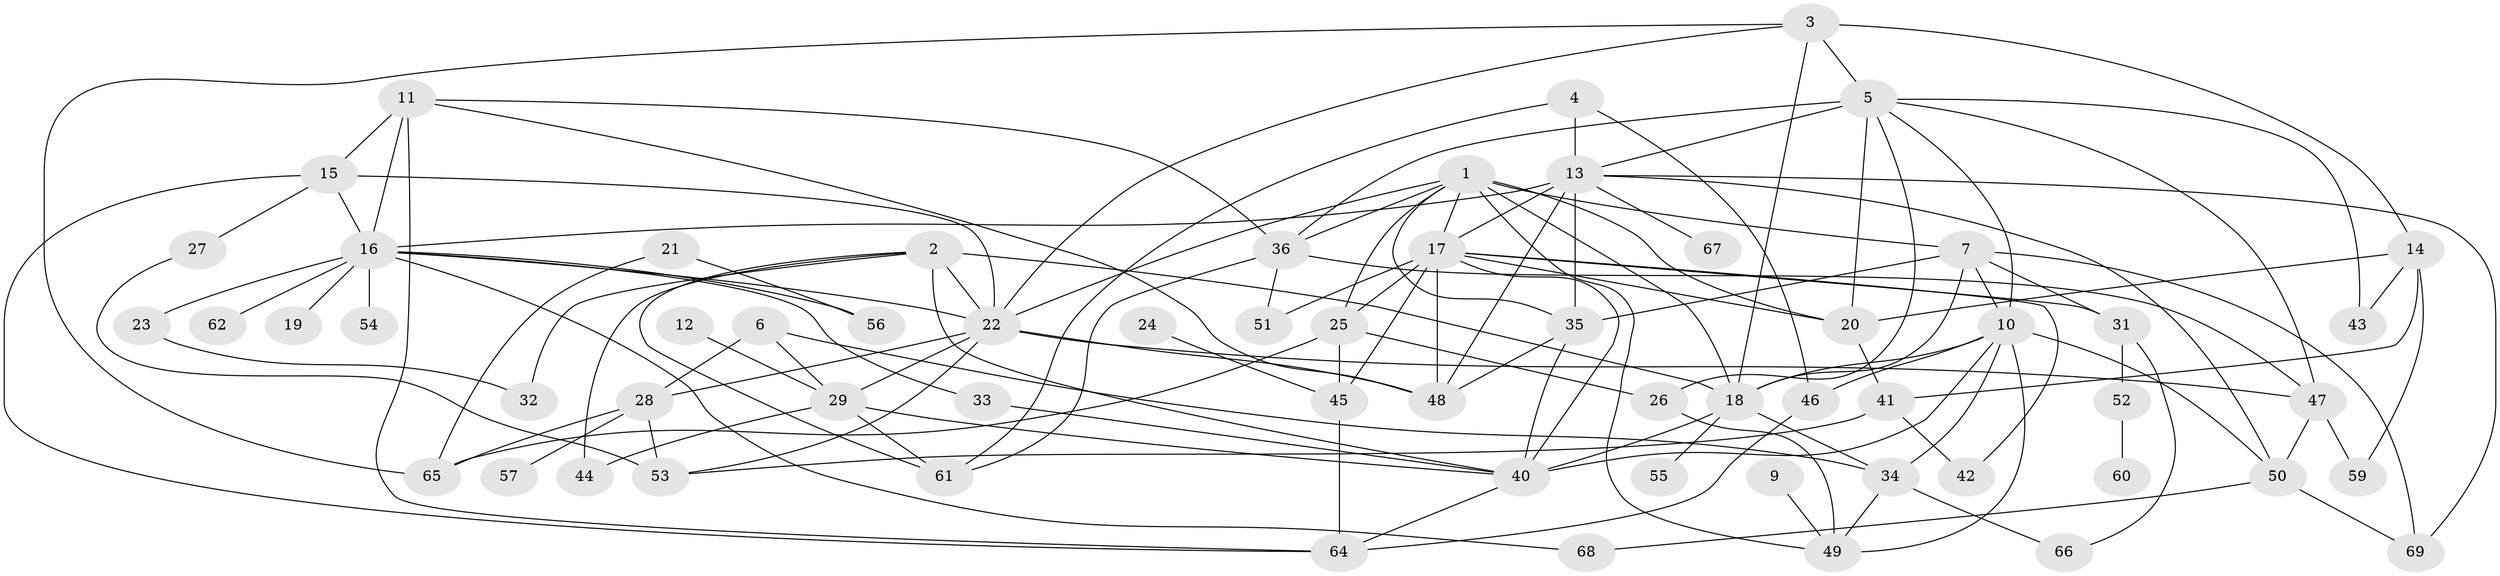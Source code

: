 // original degree distribution, {3: 0.21014492753623187, 2: 0.21014492753623187, 1: 0.15942028985507245, 5: 0.11594202898550725, 0: 0.043478260869565216, 6: 0.043478260869565216, 4: 0.1956521739130435, 8: 0.007246376811594203, 7: 0.007246376811594203, 10: 0.007246376811594203}
// Generated by graph-tools (version 1.1) at 2025/33/03/09/25 02:33:46]
// undirected, 62 vertices, 126 edges
graph export_dot {
graph [start="1"]
  node [color=gray90,style=filled];
  1;
  2;
  3;
  4;
  5;
  6;
  7;
  9;
  10;
  11;
  12;
  13;
  14;
  15;
  16;
  17;
  18;
  19;
  20;
  21;
  22;
  23;
  24;
  25;
  26;
  27;
  28;
  29;
  31;
  32;
  33;
  34;
  35;
  36;
  40;
  41;
  42;
  43;
  44;
  45;
  46;
  47;
  48;
  49;
  50;
  51;
  52;
  53;
  54;
  55;
  56;
  57;
  59;
  60;
  61;
  62;
  64;
  65;
  66;
  67;
  68;
  69;
  1 -- 7 [weight=1.0];
  1 -- 17 [weight=1.0];
  1 -- 18 [weight=1.0];
  1 -- 20 [weight=2.0];
  1 -- 22 [weight=1.0];
  1 -- 25 [weight=1.0];
  1 -- 35 [weight=1.0];
  1 -- 36 [weight=1.0];
  1 -- 49 [weight=1.0];
  2 -- 18 [weight=2.0];
  2 -- 22 [weight=1.0];
  2 -- 32 [weight=1.0];
  2 -- 40 [weight=1.0];
  2 -- 44 [weight=1.0];
  2 -- 61 [weight=1.0];
  3 -- 5 [weight=1.0];
  3 -- 14 [weight=1.0];
  3 -- 18 [weight=1.0];
  3 -- 22 [weight=1.0];
  3 -- 65 [weight=1.0];
  4 -- 13 [weight=1.0];
  4 -- 46 [weight=1.0];
  4 -- 61 [weight=1.0];
  5 -- 10 [weight=1.0];
  5 -- 13 [weight=1.0];
  5 -- 20 [weight=1.0];
  5 -- 26 [weight=1.0];
  5 -- 36 [weight=2.0];
  5 -- 43 [weight=1.0];
  5 -- 47 [weight=1.0];
  6 -- 28 [weight=1.0];
  6 -- 29 [weight=1.0];
  6 -- 34 [weight=1.0];
  7 -- 10 [weight=1.0];
  7 -- 18 [weight=1.0];
  7 -- 31 [weight=1.0];
  7 -- 35 [weight=1.0];
  7 -- 69 [weight=2.0];
  9 -- 49 [weight=1.0];
  10 -- 18 [weight=2.0];
  10 -- 34 [weight=1.0];
  10 -- 40 [weight=2.0];
  10 -- 46 [weight=1.0];
  10 -- 49 [weight=1.0];
  10 -- 50 [weight=1.0];
  11 -- 15 [weight=1.0];
  11 -- 16 [weight=2.0];
  11 -- 36 [weight=1.0];
  11 -- 48 [weight=1.0];
  11 -- 64 [weight=1.0];
  12 -- 29 [weight=1.0];
  13 -- 16 [weight=1.0];
  13 -- 17 [weight=1.0];
  13 -- 35 [weight=2.0];
  13 -- 48 [weight=1.0];
  13 -- 50 [weight=1.0];
  13 -- 67 [weight=1.0];
  13 -- 69 [weight=1.0];
  14 -- 20 [weight=1.0];
  14 -- 41 [weight=2.0];
  14 -- 43 [weight=1.0];
  14 -- 59 [weight=2.0];
  15 -- 16 [weight=1.0];
  15 -- 22 [weight=1.0];
  15 -- 27 [weight=1.0];
  15 -- 64 [weight=1.0];
  16 -- 19 [weight=1.0];
  16 -- 22 [weight=1.0];
  16 -- 23 [weight=1.0];
  16 -- 33 [weight=1.0];
  16 -- 54 [weight=1.0];
  16 -- 56 [weight=1.0];
  16 -- 62 [weight=1.0];
  16 -- 68 [weight=1.0];
  17 -- 20 [weight=1.0];
  17 -- 25 [weight=1.0];
  17 -- 31 [weight=1.0];
  17 -- 40 [weight=1.0];
  17 -- 42 [weight=1.0];
  17 -- 45 [weight=1.0];
  17 -- 48 [weight=1.0];
  17 -- 51 [weight=1.0];
  18 -- 34 [weight=1.0];
  18 -- 40 [weight=2.0];
  18 -- 55 [weight=1.0];
  20 -- 41 [weight=2.0];
  21 -- 56 [weight=1.0];
  21 -- 65 [weight=1.0];
  22 -- 28 [weight=1.0];
  22 -- 29 [weight=1.0];
  22 -- 47 [weight=1.0];
  22 -- 48 [weight=1.0];
  22 -- 53 [weight=1.0];
  23 -- 32 [weight=1.0];
  24 -- 45 [weight=1.0];
  25 -- 26 [weight=1.0];
  25 -- 45 [weight=1.0];
  25 -- 65 [weight=1.0];
  26 -- 49 [weight=1.0];
  27 -- 53 [weight=1.0];
  28 -- 53 [weight=1.0];
  28 -- 57 [weight=1.0];
  28 -- 65 [weight=1.0];
  29 -- 40 [weight=1.0];
  29 -- 44 [weight=1.0];
  29 -- 61 [weight=1.0];
  31 -- 52 [weight=1.0];
  31 -- 66 [weight=1.0];
  33 -- 40 [weight=1.0];
  34 -- 49 [weight=1.0];
  34 -- 66 [weight=1.0];
  35 -- 40 [weight=2.0];
  35 -- 48 [weight=1.0];
  36 -- 47 [weight=1.0];
  36 -- 51 [weight=1.0];
  36 -- 61 [weight=1.0];
  40 -- 64 [weight=1.0];
  41 -- 42 [weight=1.0];
  41 -- 53 [weight=1.0];
  45 -- 64 [weight=1.0];
  46 -- 64 [weight=1.0];
  47 -- 50 [weight=1.0];
  47 -- 59 [weight=1.0];
  50 -- 68 [weight=1.0];
  50 -- 69 [weight=1.0];
  52 -- 60 [weight=1.0];
}
